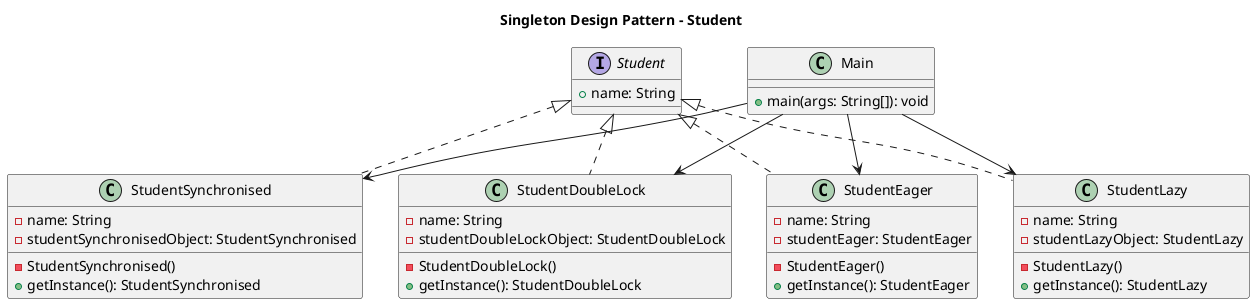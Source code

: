 @startuml Singleton

title Singleton Design Pattern - Student

' Interface
interface Student {
    +name: String
}

' Eager Singleton class
class StudentEager {
    -name: String
    -StudentEager()
    -studentEager: StudentEager
    +getInstance(): StudentEager
}

' Lazy Singleton class
class StudentLazy {
    -name: String
    -StudentLazy()
    -studentLazyObject: StudentLazy
    +getInstance(): StudentLazy
}

' Synchronized Singleton class
class StudentSynchronised {
    -name: String
    -StudentSynchronised()
    -studentSynchronisedObject: StudentSynchronised
    +getInstance(): StudentSynchronised
}

' Double Lock Singleton class
class StudentDoubleLock {
    -name: String
    -StudentDoubleLock()
    -studentDoubleLockObject: StudentDoubleLock
    +getInstance(): StudentDoubleLock
}

' Main class
class Main {
    +main(args: String[]): void
}

' Relationships
Student <|.. StudentEager
Student <|.. StudentLazy
Student <|.. StudentSynchronised
Student <|.. StudentDoubleLock

Main --> StudentEager
Main --> StudentLazy
Main --> StudentSynchronised
Main --> StudentDoubleLock

@enduml
